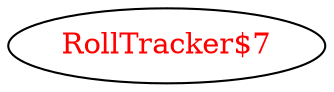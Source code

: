 digraph dependencyGraph {
 concentrate=true;
 ranksep="2.0";
 rankdir="LR"; 
 splines="ortho";
"RollTracker$7" [fontcolor="red"];
}